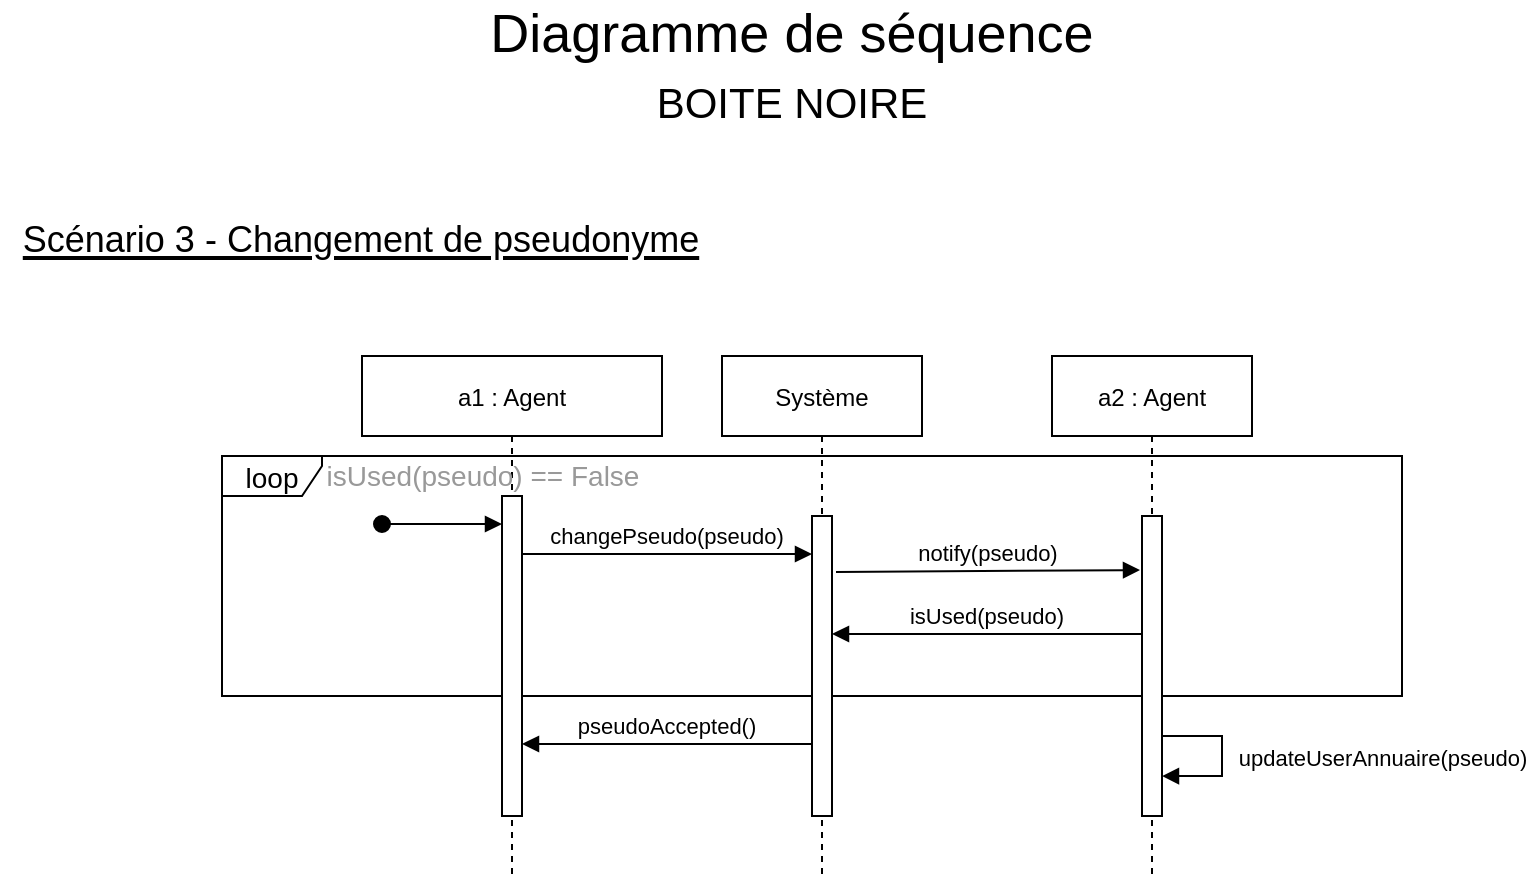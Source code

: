 <mxfile version="20.5.1" type="device"><diagram id="MCOJf145N6HL9R0MXKDA" name="Page-1"><mxGraphModel dx="1422" dy="780" grid="1" gridSize="10" guides="1" tooltips="1" connect="1" arrows="1" fold="1" page="1" pageScale="1" pageWidth="827" pageHeight="1169" math="0" shadow="0"><root><mxCell id="0"/><mxCell id="1" parent="0"/><mxCell id="WyHkK0kIJux6BOJrQd1C-1" value="&lt;font style=&quot;font-size: 14px;&quot;&gt;loop&lt;/font&gt;" style="shape=umlFrame;whiteSpace=wrap;html=1;fontSize=18;fillColor=none;width=50;height=20;" parent="1" vertex="1"><mxGeometry x="140" y="270" width="590" height="120" as="geometry"/></mxCell><mxCell id="WyHkK0kIJux6BOJrQd1C-2" value="a1 : Agent" style="shape=umlLifeline;perimeter=lifelinePerimeter;container=1;collapsible=0;recursiveResize=0;rounded=0;shadow=0;strokeWidth=1;" parent="1" vertex="1"><mxGeometry x="210" y="220" width="150" height="260" as="geometry"/></mxCell><mxCell id="WyHkK0kIJux6BOJrQd1C-3" value="" style="points=[];perimeter=orthogonalPerimeter;rounded=0;shadow=0;strokeWidth=1;" parent="WyHkK0kIJux6BOJrQd1C-2" vertex="1"><mxGeometry x="70" y="70" width="10" height="160" as="geometry"/></mxCell><mxCell id="WyHkK0kIJux6BOJrQd1C-4" value="" style="verticalAlign=bottom;startArrow=oval;endArrow=block;startSize=8;shadow=0;strokeWidth=1;" parent="WyHkK0kIJux6BOJrQd1C-2" edge="1"><mxGeometry relative="1" as="geometry"><mxPoint x="10" y="84" as="sourcePoint"/><mxPoint x="70" y="84" as="targetPoint"/></mxGeometry></mxCell><mxCell id="WyHkK0kIJux6BOJrQd1C-5" value="&lt;font color=&quot;#999999&quot;&gt;isUsed(pseudo) == False&lt;/font&gt;" style="text;html=1;align=center;verticalAlign=middle;resizable=0;points=[];autosize=1;strokeColor=none;fillColor=none;fontSize=14;" parent="WyHkK0kIJux6BOJrQd1C-2" vertex="1"><mxGeometry x="-30" y="45" width="180" height="30" as="geometry"/></mxCell><mxCell id="WyHkK0kIJux6BOJrQd1C-6" value="Système" style="shape=umlLifeline;perimeter=lifelinePerimeter;container=1;collapsible=0;recursiveResize=0;rounded=0;shadow=0;strokeWidth=1;" parent="1" vertex="1"><mxGeometry x="390" y="220" width="100" height="260" as="geometry"/></mxCell><mxCell id="WyHkK0kIJux6BOJrQd1C-7" value="" style="points=[];perimeter=orthogonalPerimeter;rounded=0;shadow=0;strokeWidth=1;" parent="WyHkK0kIJux6BOJrQd1C-6" vertex="1"><mxGeometry x="45" y="80" width="10" height="150" as="geometry"/></mxCell><mxCell id="WyHkK0kIJux6BOJrQd1C-8" value="changePseudo(pseudo)" style="verticalAlign=bottom;endArrow=block;entryX=0;entryY=0;shadow=0;strokeWidth=1;" parent="1" edge="1"><mxGeometry relative="1" as="geometry"><mxPoint x="290" y="319" as="sourcePoint"/><mxPoint x="435" y="319.0" as="targetPoint"/></mxGeometry></mxCell><mxCell id="WyHkK0kIJux6BOJrQd1C-9" value="notify(pseudo)" style="verticalAlign=bottom;endArrow=block;shadow=0;strokeWidth=1;entryX=-0.1;entryY=0.147;entryDx=0;entryDy=0;entryPerimeter=0;" parent="1" edge="1"><mxGeometry relative="1" as="geometry"><mxPoint x="447" y="328" as="sourcePoint"/><mxPoint x="599" y="327.05" as="targetPoint"/></mxGeometry></mxCell><mxCell id="WyHkK0kIJux6BOJrQd1C-10" value="a2 : Agent" style="shape=umlLifeline;perimeter=lifelinePerimeter;container=1;collapsible=0;recursiveResize=0;rounded=0;shadow=0;strokeWidth=1;" parent="1" vertex="1"><mxGeometry x="555" y="220" width="100" height="260" as="geometry"/></mxCell><mxCell id="WyHkK0kIJux6BOJrQd1C-11" value="" style="points=[];perimeter=orthogonalPerimeter;rounded=0;shadow=0;strokeWidth=1;" parent="WyHkK0kIJux6BOJrQd1C-10" vertex="1"><mxGeometry x="45" y="80" width="10" height="150" as="geometry"/></mxCell><mxCell id="WyHkK0kIJux6BOJrQd1C-12" value="&lt;div style=&quot;font-size: 27px;&quot;&gt;&lt;font style=&quot;font-size: 27px;&quot;&gt;&lt;span style=&quot;&quot;&gt;Diagramme de séquence&lt;/span&gt; &lt;br&gt;&lt;/font&gt;&lt;/div&gt;&lt;div style=&quot;font-size: 27px;&quot;&gt;&lt;font style=&quot;font-size: 21px;&quot;&gt;BOITE NOIRE&lt;/font&gt;&lt;/div&gt;" style="text;html=1;strokeColor=none;fillColor=none;align=center;verticalAlign=middle;whiteSpace=wrap;rounded=0;" parent="1" vertex="1"><mxGeometry x="195" y="60" width="460" height="30" as="geometry"/></mxCell><mxCell id="WyHkK0kIJux6BOJrQd1C-13" value="isUsed(pseudo)" style="verticalAlign=bottom;endArrow=block;shadow=0;strokeWidth=1;" parent="1" edge="1"><mxGeometry relative="1" as="geometry"><mxPoint x="600" y="359" as="sourcePoint"/><mxPoint x="445" y="359" as="targetPoint"/></mxGeometry></mxCell><mxCell id="WyHkK0kIJux6BOJrQd1C-14" value="pseudoAccepted()" style="verticalAlign=bottom;endArrow=block;shadow=0;strokeWidth=1;exitX=0;exitY=0.705;exitDx=0;exitDy=0;exitPerimeter=0;" parent="1" edge="1"><mxGeometry relative="1" as="geometry"><mxPoint x="435" y="414" as="sourcePoint"/><mxPoint x="290" y="414" as="targetPoint"/></mxGeometry></mxCell><mxCell id="WyHkK0kIJux6BOJrQd1C-15" value="&lt;u&gt;&lt;font style=&quot;font-size: 18px;&quot;&gt;Scénario 3 - Changement de pseudonyme&lt;br&gt;&lt;/font&gt;&lt;/u&gt;" style="text;html=1;align=center;verticalAlign=middle;resizable=0;points=[];autosize=1;strokeColor=none;fillColor=none;fontSize=21;" parent="1" vertex="1"><mxGeometry x="29" y="140" width="360" height="40" as="geometry"/></mxCell><mxCell id="bpzz2XFlqmIdZfsoRVEJ-1" value="updateUserAnnuaire(pseudo)" style="html=1;verticalAlign=bottom;endArrow=block;rounded=0;entryX=1;entryY=0.867;entryDx=0;entryDy=0;entryPerimeter=0;" edge="1" parent="1" target="WyHkK0kIJux6BOJrQd1C-11"><mxGeometry x="0.25" y="80" width="80" relative="1" as="geometry"><mxPoint x="610" y="410" as="sourcePoint"/><mxPoint x="620" y="430" as="targetPoint"/><Array as="points"><mxPoint x="640" y="410"/><mxPoint x="640" y="430"/></Array><mxPoint x="80" y="-80" as="offset"/></mxGeometry></mxCell></root></mxGraphModel></diagram></mxfile>